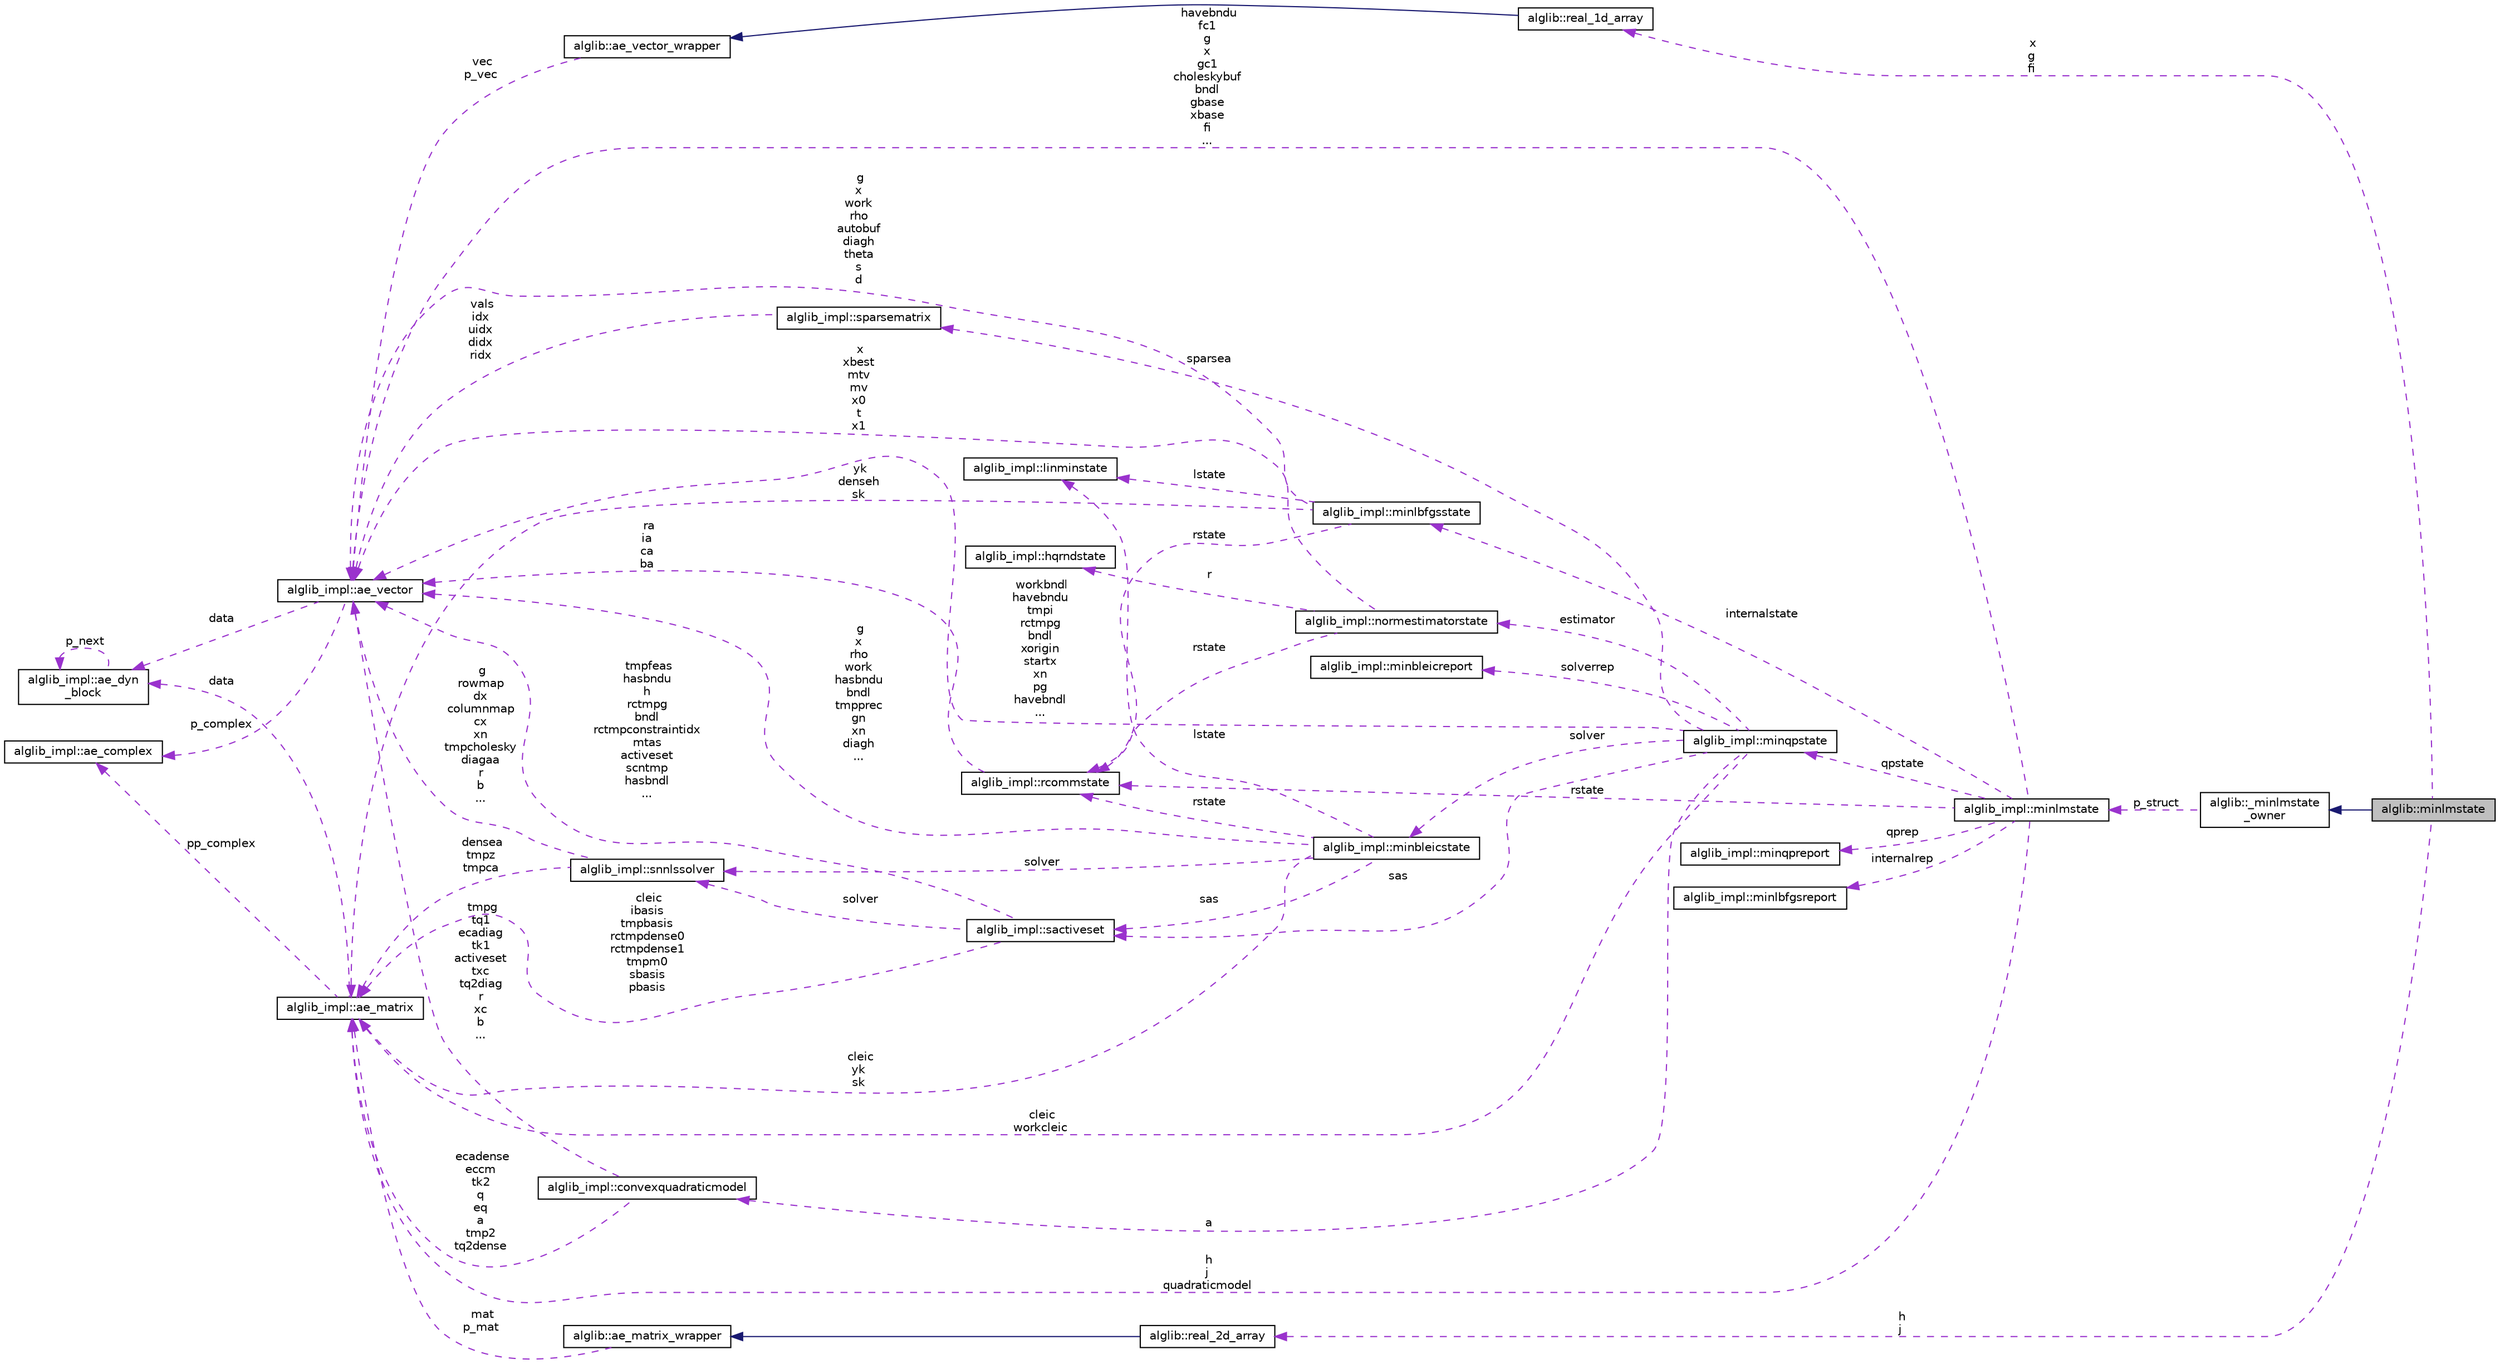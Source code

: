 digraph "alglib::minlmstate"
{
  edge [fontname="Helvetica",fontsize="10",labelfontname="Helvetica",labelfontsize="10"];
  node [fontname="Helvetica",fontsize="10",shape=record];
  rankdir="LR";
  Node2 [label="alglib::minlmstate",height=0.2,width=0.4,color="black", fillcolor="grey75", style="filled", fontcolor="black"];
  Node3 -> Node2 [dir="back",color="midnightblue",fontsize="10",style="solid",fontname="Helvetica"];
  Node3 [label="alglib::_minlmstate\l_owner",height=0.2,width=0.4,color="black", fillcolor="white", style="filled",URL="$classalglib_1_1__minlmstate__owner.html"];
  Node4 -> Node3 [dir="back",color="darkorchid3",fontsize="10",style="dashed",label=" p_struct" ,fontname="Helvetica"];
  Node4 [label="alglib_impl::minlmstate",height=0.2,width=0.4,color="black", fillcolor="white", style="filled",URL="$structalglib__impl_1_1minlmstate.html"];
  Node5 -> Node4 [dir="back",color="darkorchid3",fontsize="10",style="dashed",label=" internalrep" ,fontname="Helvetica"];
  Node5 [label="alglib_impl::minlbfgsreport",height=0.2,width=0.4,color="black", fillcolor="white", style="filled",URL="$structalglib__impl_1_1minlbfgsreport.html"];
  Node6 -> Node4 [dir="back",color="darkorchid3",fontsize="10",style="dashed",label=" rstate" ,fontname="Helvetica"];
  Node6 [label="alglib_impl::rcommstate",height=0.2,width=0.4,color="black", fillcolor="white", style="filled",URL="$structalglib__impl_1_1rcommstate.html"];
  Node7 -> Node6 [dir="back",color="darkorchid3",fontsize="10",style="dashed",label=" ra\nia\nca\nba" ,fontname="Helvetica"];
  Node7 [label="alglib_impl::ae_vector",height=0.2,width=0.4,color="black", fillcolor="white", style="filled",URL="$structalglib__impl_1_1ae__vector.html"];
  Node8 -> Node7 [dir="back",color="darkorchid3",fontsize="10",style="dashed",label=" data" ,fontname="Helvetica"];
  Node8 [label="alglib_impl::ae_dyn\l_block",height=0.2,width=0.4,color="black", fillcolor="white", style="filled",URL="$structalglib__impl_1_1ae__dyn__block.html"];
  Node8 -> Node8 [dir="back",color="darkorchid3",fontsize="10",style="dashed",label=" p_next" ,fontname="Helvetica"];
  Node9 -> Node7 [dir="back",color="darkorchid3",fontsize="10",style="dashed",label=" p_complex" ,fontname="Helvetica"];
  Node9 [label="alglib_impl::ae_complex",height=0.2,width=0.4,color="black", fillcolor="white", style="filled",URL="$structalglib__impl_1_1ae__complex.html"];
  Node10 -> Node4 [dir="back",color="darkorchid3",fontsize="10",style="dashed",label=" qpstate" ,fontname="Helvetica"];
  Node10 [label="alglib_impl::minqpstate",height=0.2,width=0.4,color="black", fillcolor="white", style="filled",URL="$structalglib__impl_1_1minqpstate.html"];
  Node11 -> Node10 [dir="back",color="darkorchid3",fontsize="10",style="dashed",label=" solver" ,fontname="Helvetica"];
  Node11 [label="alglib_impl::minbleicstate",height=0.2,width=0.4,color="black", fillcolor="white", style="filled",URL="$structalglib__impl_1_1minbleicstate.html"];
  Node6 -> Node11 [dir="back",color="darkorchid3",fontsize="10",style="dashed",label=" rstate" ,fontname="Helvetica"];
  Node12 -> Node11 [dir="back",color="darkorchid3",fontsize="10",style="dashed",label=" lstate" ,fontname="Helvetica"];
  Node12 [label="alglib_impl::linminstate",height=0.2,width=0.4,color="black", fillcolor="white", style="filled",URL="$structalglib__impl_1_1linminstate.html"];
  Node13 -> Node11 [dir="back",color="darkorchid3",fontsize="10",style="dashed",label=" solver" ,fontname="Helvetica"];
  Node13 [label="alglib_impl::snnlssolver",height=0.2,width=0.4,color="black", fillcolor="white", style="filled",URL="$structalglib__impl_1_1snnlssolver.html"];
  Node7 -> Node13 [dir="back",color="darkorchid3",fontsize="10",style="dashed",label=" g\nrowmap\ndx\ncolumnmap\ncx\nxn\ntmpcholesky\ndiagaa\nr\nb\n..." ,fontname="Helvetica"];
  Node14 -> Node13 [dir="back",color="darkorchid3",fontsize="10",style="dashed",label=" densea\ntmpz\ntmpca" ,fontname="Helvetica"];
  Node14 [label="alglib_impl::ae_matrix",height=0.2,width=0.4,color="black", fillcolor="white", style="filled",URL="$structalglib__impl_1_1ae__matrix.html"];
  Node8 -> Node14 [dir="back",color="darkorchid3",fontsize="10",style="dashed",label=" data" ,fontname="Helvetica"];
  Node9 -> Node14 [dir="back",color="darkorchid3",fontsize="10",style="dashed",label=" pp_complex" ,fontname="Helvetica"];
  Node15 -> Node11 [dir="back",color="darkorchid3",fontsize="10",style="dashed",label=" sas" ,fontname="Helvetica"];
  Node15 [label="alglib_impl::sactiveset",height=0.2,width=0.4,color="black", fillcolor="white", style="filled",URL="$structalglib__impl_1_1sactiveset.html"];
  Node13 -> Node15 [dir="back",color="darkorchid3",fontsize="10",style="dashed",label=" solver" ,fontname="Helvetica"];
  Node7 -> Node15 [dir="back",color="darkorchid3",fontsize="10",style="dashed",label=" tmpfeas\nhasbndu\nh\nrctmpg\nbndl\nrctmpconstraintidx\nmtas\nactiveset\nscntmp\nhasbndl\n..." ,fontname="Helvetica"];
  Node14 -> Node15 [dir="back",color="darkorchid3",fontsize="10",style="dashed",label=" cleic\nibasis\ntmpbasis\nrctmpdense0\nrctmpdense1\ntmpm0\nsbasis\npbasis" ,fontname="Helvetica"];
  Node7 -> Node11 [dir="back",color="darkorchid3",fontsize="10",style="dashed",label=" g\nx\nrho\nwork\nhasbndu\nbndl\ntmpprec\ngn\nxn\ndiagh\n..." ,fontname="Helvetica"];
  Node14 -> Node11 [dir="back",color="darkorchid3",fontsize="10",style="dashed",label=" cleic\nyk\nsk" ,fontname="Helvetica"];
  Node16 -> Node10 [dir="back",color="darkorchid3",fontsize="10",style="dashed",label=" solverrep" ,fontname="Helvetica"];
  Node16 [label="alglib_impl::minbleicreport",height=0.2,width=0.4,color="black", fillcolor="white", style="filled",URL="$structalglib__impl_1_1minbleicreport.html"];
  Node17 -> Node10 [dir="back",color="darkorchid3",fontsize="10",style="dashed",label=" a" ,fontname="Helvetica"];
  Node17 [label="alglib_impl::convexquadraticmodel",height=0.2,width=0.4,color="black", fillcolor="white", style="filled",URL="$structalglib__impl_1_1convexquadraticmodel.html"];
  Node7 -> Node17 [dir="back",color="darkorchid3",fontsize="10",style="dashed",label=" tmpg\ntq1\necadiag\ntk1\nactiveset\ntxc\ntq2diag\nr\nxc\nb\n..." ,fontname="Helvetica"];
  Node14 -> Node17 [dir="back",color="darkorchid3",fontsize="10",style="dashed",label=" ecadense\neccm\ntk2\nq\neq\na\ntmp2\ntq2dense" ,fontname="Helvetica"];
  Node15 -> Node10 [dir="back",color="darkorchid3",fontsize="10",style="dashed",label=" sas" ,fontname="Helvetica"];
  Node7 -> Node10 [dir="back",color="darkorchid3",fontsize="10",style="dashed",label=" workbndl\nhavebndu\ntmpi\nrctmpg\nbndl\nxorigin\nstartx\nxn\npg\nhavebndl\n..." ,fontname="Helvetica"];
  Node14 -> Node10 [dir="back",color="darkorchid3",fontsize="10",style="dashed",label=" cleic\nworkcleic" ,fontname="Helvetica"];
  Node18 -> Node10 [dir="back",color="darkorchid3",fontsize="10",style="dashed",label=" estimator" ,fontname="Helvetica"];
  Node18 [label="alglib_impl::normestimatorstate",height=0.2,width=0.4,color="black", fillcolor="white", style="filled",URL="$structalglib__impl_1_1normestimatorstate.html"];
  Node6 -> Node18 [dir="back",color="darkorchid3",fontsize="10",style="dashed",label=" rstate" ,fontname="Helvetica"];
  Node7 -> Node18 [dir="back",color="darkorchid3",fontsize="10",style="dashed",label=" x\nxbest\nmtv\nmv\nx0\nt\nx1" ,fontname="Helvetica"];
  Node19 -> Node18 [dir="back",color="darkorchid3",fontsize="10",style="dashed",label=" r" ,fontname="Helvetica"];
  Node19 [label="alglib_impl::hqrndstate",height=0.2,width=0.4,color="black", fillcolor="white", style="filled",URL="$structalglib__impl_1_1hqrndstate.html"];
  Node20 -> Node10 [dir="back",color="darkorchid3",fontsize="10",style="dashed",label=" sparsea" ,fontname="Helvetica"];
  Node20 [label="alglib_impl::sparsematrix",height=0.2,width=0.4,color="black", fillcolor="white", style="filled",URL="$structalglib__impl_1_1sparsematrix.html"];
  Node7 -> Node20 [dir="back",color="darkorchid3",fontsize="10",style="dashed",label=" vals\nidx\nuidx\ndidx\nridx" ,fontname="Helvetica"];
  Node21 -> Node4 [dir="back",color="darkorchid3",fontsize="10",style="dashed",label=" internalstate" ,fontname="Helvetica"];
  Node21 [label="alglib_impl::minlbfgsstate",height=0.2,width=0.4,color="black", fillcolor="white", style="filled",URL="$structalglib__impl_1_1minlbfgsstate.html"];
  Node6 -> Node21 [dir="back",color="darkorchid3",fontsize="10",style="dashed",label=" rstate" ,fontname="Helvetica"];
  Node12 -> Node21 [dir="back",color="darkorchid3",fontsize="10",style="dashed",label=" lstate" ,fontname="Helvetica"];
  Node7 -> Node21 [dir="back",color="darkorchid3",fontsize="10",style="dashed",label=" g\nx\nwork\nrho\nautobuf\ndiagh\ntheta\ns\nd" ,fontname="Helvetica"];
  Node14 -> Node21 [dir="back",color="darkorchid3",fontsize="10",style="dashed",label=" yk\ndenseh\nsk" ,fontname="Helvetica"];
  Node7 -> Node4 [dir="back",color="darkorchid3",fontsize="10",style="dashed",label=" havebndu\nfc1\ng\nx\ngc1\ncholeskybuf\nbndl\ngbase\nxbase\nfi\n..." ,fontname="Helvetica"];
  Node14 -> Node4 [dir="back",color="darkorchid3",fontsize="10",style="dashed",label=" h\nj\nquadraticmodel" ,fontname="Helvetica"];
  Node22 -> Node4 [dir="back",color="darkorchid3",fontsize="10",style="dashed",label=" qprep" ,fontname="Helvetica"];
  Node22 [label="alglib_impl::minqpreport",height=0.2,width=0.4,color="black", fillcolor="white", style="filled",URL="$structalglib__impl_1_1minqpreport.html"];
  Node23 -> Node2 [dir="back",color="darkorchid3",fontsize="10",style="dashed",label=" x\ng\nfi" ,fontname="Helvetica"];
  Node23 [label="alglib::real_1d_array",height=0.2,width=0.4,color="black", fillcolor="white", style="filled",URL="$classalglib_1_1real__1d__array.html"];
  Node24 -> Node23 [dir="back",color="midnightblue",fontsize="10",style="solid",fontname="Helvetica"];
  Node24 [label="alglib::ae_vector_wrapper",height=0.2,width=0.4,color="black", fillcolor="white", style="filled",URL="$classalglib_1_1ae__vector__wrapper.html"];
  Node7 -> Node24 [dir="back",color="darkorchid3",fontsize="10",style="dashed",label=" vec\np_vec" ,fontname="Helvetica"];
  Node25 -> Node2 [dir="back",color="darkorchid3",fontsize="10",style="dashed",label=" h\nj" ,fontname="Helvetica"];
  Node25 [label="alglib::real_2d_array",height=0.2,width=0.4,color="black", fillcolor="white", style="filled",URL="$classalglib_1_1real__2d__array.html"];
  Node26 -> Node25 [dir="back",color="midnightblue",fontsize="10",style="solid",fontname="Helvetica"];
  Node26 [label="alglib::ae_matrix_wrapper",height=0.2,width=0.4,color="black", fillcolor="white", style="filled",URL="$classalglib_1_1ae__matrix__wrapper.html"];
  Node14 -> Node26 [dir="back",color="darkorchid3",fontsize="10",style="dashed",label=" mat\np_mat" ,fontname="Helvetica"];
}
